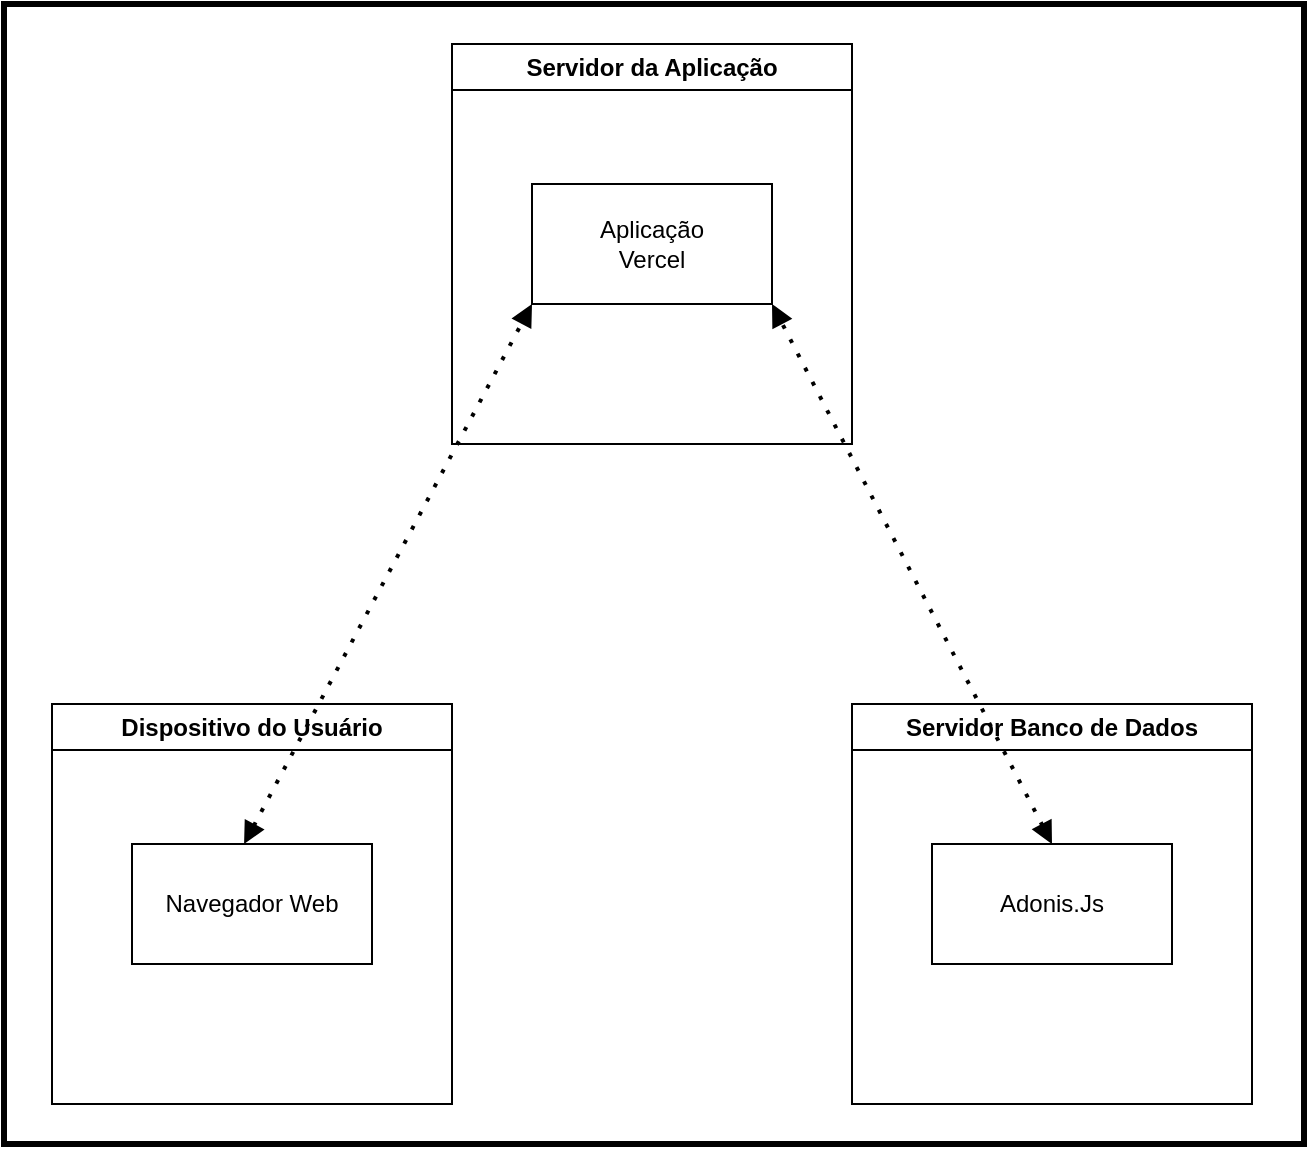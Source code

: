<mxfile version="28.1.2">
  <diagram name="Página-1" id="6T-D4vGZO8U-r9z5E_UV">
    <mxGraphModel dx="1426" dy="843" grid="1" gridSize="10" guides="1" tooltips="1" connect="1" arrows="1" fold="1" page="1" pageScale="1" pageWidth="827" pageHeight="1169" math="0" shadow="0">
      <root>
        <mxCell id="0" />
        <mxCell id="1" parent="0" />
        <mxCell id="mbQokMcIHhatKAjo8Q0s-1" value="Servidor da Aplicação" style="swimlane;whiteSpace=wrap;html=1;" vertex="1" parent="1">
          <mxGeometry x="314" y="190" width="200" height="200" as="geometry" />
        </mxCell>
        <mxCell id="mbQokMcIHhatKAjo8Q0s-2" value="Aplicação&lt;div&gt;Vercel&lt;/div&gt;" style="rounded=0;whiteSpace=wrap;html=1;" vertex="1" parent="mbQokMcIHhatKAjo8Q0s-1">
          <mxGeometry x="40" y="70" width="120" height="60" as="geometry" />
        </mxCell>
        <mxCell id="mbQokMcIHhatKAjo8Q0s-3" value="Dispositivo do Usuário" style="swimlane;whiteSpace=wrap;html=1;" vertex="1" parent="1">
          <mxGeometry x="114" y="520" width="200" height="200" as="geometry" />
        </mxCell>
        <mxCell id="mbQokMcIHhatKAjo8Q0s-5" value="Navegador Web" style="rounded=0;whiteSpace=wrap;html=1;" vertex="1" parent="mbQokMcIHhatKAjo8Q0s-3">
          <mxGeometry x="40" y="70" width="120" height="60" as="geometry" />
        </mxCell>
        <mxCell id="mbQokMcIHhatKAjo8Q0s-4" value="Servidor Banco de Dados" style="swimlane;whiteSpace=wrap;html=1;" vertex="1" parent="1">
          <mxGeometry x="514" y="520" width="200" height="200" as="geometry" />
        </mxCell>
        <mxCell id="mbQokMcIHhatKAjo8Q0s-6" value="Adonis.Js" style="rounded=0;whiteSpace=wrap;html=1;" vertex="1" parent="mbQokMcIHhatKAjo8Q0s-4">
          <mxGeometry x="40" y="70" width="120" height="60" as="geometry" />
        </mxCell>
        <mxCell id="mbQokMcIHhatKAjo8Q0s-7" value="" style="endArrow=block;dashed=1;html=1;dashPattern=1 3;strokeWidth=2;rounded=0;entryX=0;entryY=1;entryDx=0;entryDy=0;exitX=0.467;exitY=0;exitDx=0;exitDy=0;exitPerimeter=0;endFill=1;startArrow=block;startFill=1;" edge="1" parent="1" source="mbQokMcIHhatKAjo8Q0s-5" target="mbQokMcIHhatKAjo8Q0s-2">
          <mxGeometry width="50" height="50" relative="1" as="geometry">
            <mxPoint x="310" y="370" as="sourcePoint" />
            <mxPoint x="340" y="330" as="targetPoint" />
          </mxGeometry>
        </mxCell>
        <mxCell id="mbQokMcIHhatKAjo8Q0s-8" value="" style="endArrow=block;dashed=1;html=1;dashPattern=1 3;strokeWidth=2;rounded=0;entryX=1;entryY=1;entryDx=0;entryDy=0;exitX=0.5;exitY=0;exitDx=0;exitDy=0;endFill=1;startArrow=block;startFill=1;" edge="1" parent="1" source="mbQokMcIHhatKAjo8Q0s-6" target="mbQokMcIHhatKAjo8Q0s-2">
          <mxGeometry width="50" height="50" relative="1" as="geometry">
            <mxPoint x="580" y="720" as="sourcePoint" />
            <mxPoint x="724" y="450" as="targetPoint" />
          </mxGeometry>
        </mxCell>
        <mxCell id="mbQokMcIHhatKAjo8Q0s-9" value="" style="rounded=0;whiteSpace=wrap;html=1;fillColor=none;strokeWidth=3;" vertex="1" parent="1">
          <mxGeometry x="90" y="170" width="650" height="570" as="geometry" />
        </mxCell>
      </root>
    </mxGraphModel>
  </diagram>
</mxfile>
